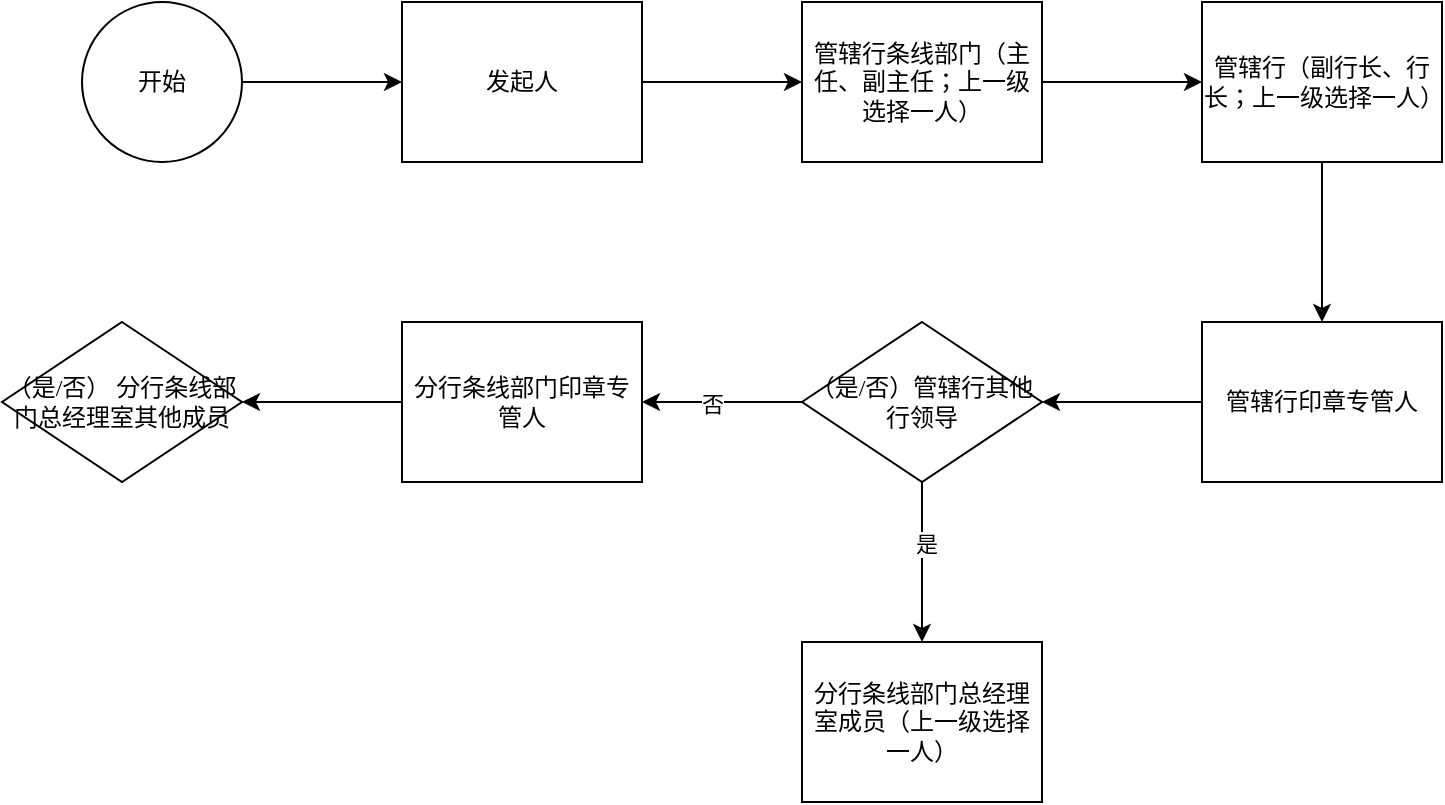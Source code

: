 <mxfile version="22.0.4" type="github">
  <diagram id="C5RBs43oDa-KdzZeNtuy" name="Page-1">
    <mxGraphModel dx="880" dy="446" grid="1" gridSize="10" guides="1" tooltips="1" connect="1" arrows="1" fold="1" page="1" pageScale="1" pageWidth="827" pageHeight="1169" math="0" shadow="0">
      <root>
        <mxCell id="WIyWlLk6GJQsqaUBKTNV-0" />
        <mxCell id="WIyWlLk6GJQsqaUBKTNV-1" parent="WIyWlLk6GJQsqaUBKTNV-0" />
        <mxCell id="ZbH4Q7q5LVhCzutQQjPz-0" value="开始" style="ellipse;whiteSpace=wrap;html=1;aspect=fixed;" vertex="1" parent="WIyWlLk6GJQsqaUBKTNV-1">
          <mxGeometry x="40" y="40" width="80" height="80" as="geometry" />
        </mxCell>
        <mxCell id="ZbH4Q7q5LVhCzutQQjPz-1" value="发起人" style="rounded=0;whiteSpace=wrap;html=1;" vertex="1" parent="WIyWlLk6GJQsqaUBKTNV-1">
          <mxGeometry x="200" y="40" width="120" height="80" as="geometry" />
        </mxCell>
        <mxCell id="ZbH4Q7q5LVhCzutQQjPz-3" value="" style="endArrow=classic;html=1;rounded=0;exitX=1;exitY=0.5;exitDx=0;exitDy=0;" edge="1" parent="WIyWlLk6GJQsqaUBKTNV-1" source="ZbH4Q7q5LVhCzutQQjPz-0" target="ZbH4Q7q5LVhCzutQQjPz-1">
          <mxGeometry width="50" height="50" relative="1" as="geometry">
            <mxPoint x="390" y="260" as="sourcePoint" />
            <mxPoint x="440" y="210" as="targetPoint" />
          </mxGeometry>
        </mxCell>
        <mxCell id="ZbH4Q7q5LVhCzutQQjPz-7" style="edgeStyle=orthogonalEdgeStyle;rounded=0;orthogonalLoop=1;jettySize=auto;html=1;entryX=0;entryY=0.5;entryDx=0;entryDy=0;" edge="1" parent="WIyWlLk6GJQsqaUBKTNV-1" source="ZbH4Q7q5LVhCzutQQjPz-4" target="ZbH4Q7q5LVhCzutQQjPz-6">
          <mxGeometry relative="1" as="geometry" />
        </mxCell>
        <mxCell id="ZbH4Q7q5LVhCzutQQjPz-4" value="&lt;p class=&quot;MsoNormal&quot;&gt;管辖行条线部门（主任、副主任；上一级选择一人）&lt;/p&gt;" style="rounded=0;whiteSpace=wrap;html=1;" vertex="1" parent="WIyWlLk6GJQsqaUBKTNV-1">
          <mxGeometry x="400" y="40" width="120" height="80" as="geometry" />
        </mxCell>
        <mxCell id="ZbH4Q7q5LVhCzutQQjPz-5" value="" style="endArrow=classic;html=1;rounded=0;" edge="1" parent="WIyWlLk6GJQsqaUBKTNV-1" source="ZbH4Q7q5LVhCzutQQjPz-1" target="ZbH4Q7q5LVhCzutQQjPz-4">
          <mxGeometry width="50" height="50" relative="1" as="geometry">
            <mxPoint x="390" y="260" as="sourcePoint" />
            <mxPoint x="440" y="210" as="targetPoint" />
          </mxGeometry>
        </mxCell>
        <mxCell id="ZbH4Q7q5LVhCzutQQjPz-9" style="edgeStyle=orthogonalEdgeStyle;rounded=0;orthogonalLoop=1;jettySize=auto;html=1;entryX=0.5;entryY=0;entryDx=0;entryDy=0;" edge="1" parent="WIyWlLk6GJQsqaUBKTNV-1" source="ZbH4Q7q5LVhCzutQQjPz-6" target="ZbH4Q7q5LVhCzutQQjPz-8">
          <mxGeometry relative="1" as="geometry" />
        </mxCell>
        <mxCell id="ZbH4Q7q5LVhCzutQQjPz-6" value="&lt;p class=&quot;MsoNormal&quot;&gt;管辖行（副行长、行长；上一级选择一人）&lt;/p&gt;" style="rounded=0;whiteSpace=wrap;html=1;" vertex="1" parent="WIyWlLk6GJQsqaUBKTNV-1">
          <mxGeometry x="600" y="40" width="120" height="80" as="geometry" />
        </mxCell>
        <mxCell id="ZbH4Q7q5LVhCzutQQjPz-11" style="edgeStyle=orthogonalEdgeStyle;rounded=0;orthogonalLoop=1;jettySize=auto;html=1;" edge="1" parent="WIyWlLk6GJQsqaUBKTNV-1" source="ZbH4Q7q5LVhCzutQQjPz-8" target="ZbH4Q7q5LVhCzutQQjPz-10">
          <mxGeometry relative="1" as="geometry" />
        </mxCell>
        <mxCell id="ZbH4Q7q5LVhCzutQQjPz-8" value="&lt;p class=&quot;MsoNormal&quot;&gt;&lt;font face=&quot;宋体&quot;&gt;管辖行印章专管人&lt;/font&gt;&lt;/p&gt;" style="rounded=0;whiteSpace=wrap;html=1;" vertex="1" parent="WIyWlLk6GJQsqaUBKTNV-1">
          <mxGeometry x="600" y="200" width="120" height="80" as="geometry" />
        </mxCell>
        <mxCell id="ZbH4Q7q5LVhCzutQQjPz-13" style="edgeStyle=orthogonalEdgeStyle;rounded=0;orthogonalLoop=1;jettySize=auto;html=1;entryX=0.5;entryY=0;entryDx=0;entryDy=0;" edge="1" parent="WIyWlLk6GJQsqaUBKTNV-1" source="ZbH4Q7q5LVhCzutQQjPz-10" target="ZbH4Q7q5LVhCzutQQjPz-12">
          <mxGeometry relative="1" as="geometry" />
        </mxCell>
        <mxCell id="ZbH4Q7q5LVhCzutQQjPz-14" value="是" style="edgeLabel;html=1;align=center;verticalAlign=middle;resizable=0;points=[];" vertex="1" connectable="0" parent="ZbH4Q7q5LVhCzutQQjPz-13">
          <mxGeometry x="-0.225" y="2" relative="1" as="geometry">
            <mxPoint as="offset" />
          </mxGeometry>
        </mxCell>
        <mxCell id="ZbH4Q7q5LVhCzutQQjPz-16" style="edgeStyle=orthogonalEdgeStyle;rounded=0;orthogonalLoop=1;jettySize=auto;html=1;entryX=1;entryY=0.5;entryDx=0;entryDy=0;" edge="1" parent="WIyWlLk6GJQsqaUBKTNV-1" source="ZbH4Q7q5LVhCzutQQjPz-10" target="ZbH4Q7q5LVhCzutQQjPz-15">
          <mxGeometry relative="1" as="geometry" />
        </mxCell>
        <mxCell id="ZbH4Q7q5LVhCzutQQjPz-17" value="否" style="edgeLabel;html=1;align=center;verticalAlign=middle;resizable=0;points=[];" vertex="1" connectable="0" parent="ZbH4Q7q5LVhCzutQQjPz-16">
          <mxGeometry x="0.125" y="1" relative="1" as="geometry">
            <mxPoint as="offset" />
          </mxGeometry>
        </mxCell>
        <mxCell id="ZbH4Q7q5LVhCzutQQjPz-10" value="&lt;p class=&quot;MsoNormal&quot;&gt;&lt;font face=&quot;宋体&quot;&gt;（是&lt;/font&gt;&lt;font face=&quot;宋体&quot;&gt;/否）管辖行其他行领导&lt;/font&gt;&lt;/p&gt;" style="rhombus;whiteSpace=wrap;html=1;" vertex="1" parent="WIyWlLk6GJQsqaUBKTNV-1">
          <mxGeometry x="400" y="200" width="120" height="80" as="geometry" />
        </mxCell>
        <mxCell id="ZbH4Q7q5LVhCzutQQjPz-12" value="&lt;p class=&quot;MsoNormal&quot;&gt;分行条线部门总经理室成员（上一级选择一人）&lt;br&gt;&lt;/p&gt;" style="rounded=0;whiteSpace=wrap;html=1;" vertex="1" parent="WIyWlLk6GJQsqaUBKTNV-1">
          <mxGeometry x="400" y="360" width="120" height="80" as="geometry" />
        </mxCell>
        <mxCell id="ZbH4Q7q5LVhCzutQQjPz-22" style="edgeStyle=orthogonalEdgeStyle;rounded=0;orthogonalLoop=1;jettySize=auto;html=1;entryX=1;entryY=0.5;entryDx=0;entryDy=0;" edge="1" parent="WIyWlLk6GJQsqaUBKTNV-1" source="ZbH4Q7q5LVhCzutQQjPz-15" target="ZbH4Q7q5LVhCzutQQjPz-18">
          <mxGeometry relative="1" as="geometry" />
        </mxCell>
        <mxCell id="ZbH4Q7q5LVhCzutQQjPz-15" value="&lt;p class=&quot;MsoNormal&quot;&gt;&lt;font face=&quot;宋体&quot;&gt;分行条线部门印章专管人&lt;/font&gt;&lt;/p&gt;" style="rounded=0;whiteSpace=wrap;html=1;" vertex="1" parent="WIyWlLk6GJQsqaUBKTNV-1">
          <mxGeometry x="200" y="200" width="120" height="80" as="geometry" />
        </mxCell>
        <mxCell id="ZbH4Q7q5LVhCzutQQjPz-18" value="&lt;p class=&quot;MsoNormal&quot;&gt;&lt;font face=&quot;宋体&quot;&gt;（是&lt;/font&gt;&lt;font face=&quot;宋体&quot;&gt;/否） 分行条线部门总经理室其他成员&lt;/font&gt;&lt;/p&gt;" style="rhombus;whiteSpace=wrap;html=1;" vertex="1" parent="WIyWlLk6GJQsqaUBKTNV-1">
          <mxGeometry y="200" width="120" height="80" as="geometry" />
        </mxCell>
      </root>
    </mxGraphModel>
  </diagram>
</mxfile>
